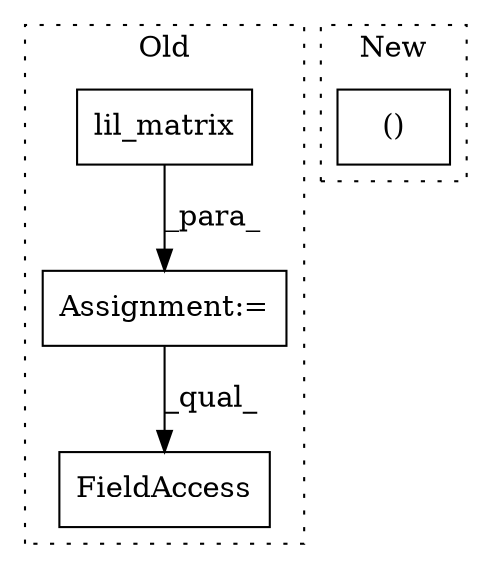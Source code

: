 digraph G {
subgraph cluster0 {
1 [label="lil_matrix" a="32" s="474,512" l="16,1" shape="box"];
3 [label="Assignment:=" a="7" s="460" l="1" shape="box"];
4 [label="FieldAccess" a="22" s="865" l="8" shape="box"];
label = "Old";
style="dotted";
}
subgraph cluster1 {
2 [label="()" a="106" s="1414" l="43" shape="box"];
label = "New";
style="dotted";
}
1 -> 3 [label="_para_"];
3 -> 4 [label="_qual_"];
}
